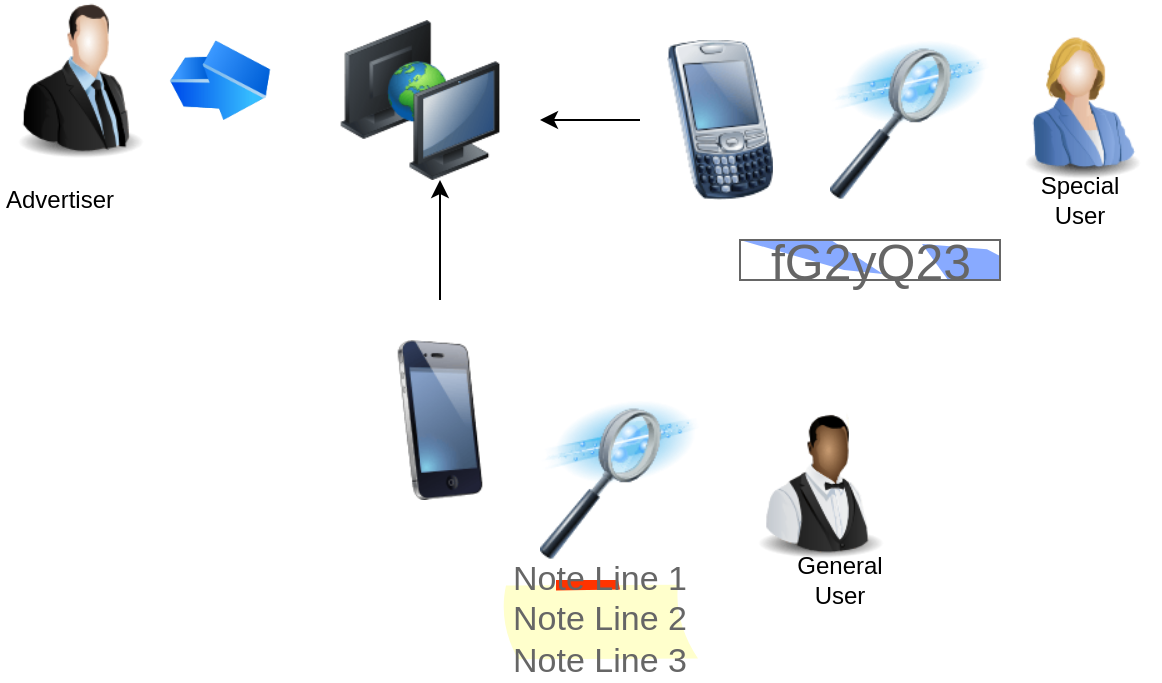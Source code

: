 <mxfile version="11.0.2" type="github"><diagram id="X4-5ucD_lSUSuuqeeIXU" name="Page-1"><mxGraphModel dx="1068" dy="450" grid="1" gridSize="10" guides="1" tooltips="1" connect="1" arrows="1" fold="1" page="1" pageScale="1" pageWidth="850" pageHeight="1100" math="0" shadow="0"><root><mxCell id="0"/><mxCell id="1" parent="0"/><mxCell id="3yfCXuV0gEKDbJb2uWQb-2" value="" style="image;html=1;labelBackgroundColor=#ffffff;image=img/lib/clip_art/people/Suit_Man_128x128.png" vertex="1" parent="1"><mxGeometry x="200" y="90" width="80" height="80" as="geometry"/></mxCell><mxCell id="3yfCXuV0gEKDbJb2uWQb-4" value="" style="image;html=1;labelBackgroundColor=#ffffff;image=img/lib/clip_art/finance/Arrow_Up_128x128.png;rotation=90;" vertex="1" parent="1"><mxGeometry x="290" y="100" width="40" height="60" as="geometry"/></mxCell><mxCell id="3yfCXuV0gEKDbJb2uWQb-11" style="edgeStyle=orthogonalEdgeStyle;rounded=0;orthogonalLoop=1;jettySize=auto;html=1;" edge="1" parent="1"><mxGeometry relative="1" as="geometry"><mxPoint x="420" y="180" as="targetPoint"/><mxPoint x="420" y="240" as="sourcePoint"/><Array as="points"><mxPoint x="420" y="180"/></Array></mxGeometry></mxCell><mxCell id="3yfCXuV0gEKDbJb2uWQb-9" value="" style="image;html=1;labelBackgroundColor=#ffffff;image=img/lib/clip_art/telecommunication/iPhone_128x128.png" vertex="1" parent="1"><mxGeometry x="380" y="260" width="80" height="80" as="geometry"/></mxCell><mxCell id="3yfCXuV0gEKDbJb2uWQb-12" style="edgeStyle=orthogonalEdgeStyle;rounded=0;orthogonalLoop=1;jettySize=auto;html=1;" edge="1" parent="1" source="3yfCXuV0gEKDbJb2uWQb-10"><mxGeometry relative="1" as="geometry"><mxPoint x="470" y="150" as="targetPoint"/></mxGeometry></mxCell><mxCell id="3yfCXuV0gEKDbJb2uWQb-10" value="" style="image;html=1;labelBackgroundColor=#ffffff;image=img/lib/clip_art/telecommunication/Palm_Treo_128x128.png" vertex="1" parent="1"><mxGeometry x="520" y="110" width="80" height="80" as="geometry"/></mxCell><mxCell id="3yfCXuV0gEKDbJb2uWQb-13" value="" style="image;html=1;labelBackgroundColor=#ffffff;image=img/lib/clip_art/people/Waiter_Black_128x128.png" vertex="1" parent="1"><mxGeometry x="570" y="290" width="80" height="80" as="geometry"/></mxCell><mxCell id="3yfCXuV0gEKDbJb2uWQb-14" value="" style="image;html=1;labelBackgroundColor=#ffffff;image=img/lib/clip_art/people/Suit_Woman_Blue_128x128.png" vertex="1" parent="1"><mxGeometry x="700" y="100" width="80" height="80" as="geometry"/></mxCell><mxCell id="3yfCXuV0gEKDbJb2uWQb-15" value="" style="image;html=1;labelBackgroundColor=#ffffff;image=img/lib/clip_art/computers/Data_Filtering_128x128.png" vertex="1" parent="1"><mxGeometry x="470" y="290" width="80" height="80" as="geometry"/></mxCell><mxCell id="3yfCXuV0gEKDbJb2uWQb-16" value="" style="image;html=1;labelBackgroundColor=#ffffff;image=img/lib/clip_art/computers/Data_Filtering_128x128.png" vertex="1" parent="1"><mxGeometry x="615" y="110" width="80" height="80" as="geometry"/></mxCell><mxCell id="3yfCXuV0gEKDbJb2uWQb-17" value="" style="image;html=1;labelBackgroundColor=#ffffff;image=img/lib/clip_art/computers/Network_2_128x128.png" vertex="1" parent="1"><mxGeometry x="370" y="100" width="80" height="80" as="geometry"/></mxCell><mxCell id="3yfCXuV0gEKDbJb2uWQb-18" value="fG2yQ23" style="strokeWidth=1;shadow=0;dashed=0;align=center;html=1;shape=mxgraph.mockup.text.captcha;fillColor=#ffffff;fontColor=#666666;fontSize=25;strokeColor=#666666;mainText=" vertex="1" parent="1"><mxGeometry x="570" y="210" width="130" height="20" as="geometry"/></mxCell><mxCell id="3yfCXuV0gEKDbJb2uWQb-19" value="Note Line 1&#10;Note Line 2&#10;Note Line 3" style="strokeWidth=1;shadow=0;dashed=0;align=center;html=1;shape=mxgraph.mockup.text.stickyNote;fontColor=#666666;mainText=;fontSize=17;whiteSpace=wrap;" vertex="1" parent="1"><mxGeometry x="450" y="380" width="100" height="40" as="geometry"/></mxCell><mxCell id="3yfCXuV0gEKDbJb2uWQb-20" value="Advertiser" style="text;html=1;strokeColor=none;fillColor=none;align=center;verticalAlign=middle;whiteSpace=wrap;rounded=0;" vertex="1" parent="1"><mxGeometry x="200" y="180" width="60" height="20" as="geometry"/></mxCell><mxCell id="3yfCXuV0gEKDbJb2uWQb-21" value="Special User" style="text;html=1;strokeColor=none;fillColor=none;align=center;verticalAlign=middle;whiteSpace=wrap;rounded=0;" vertex="1" parent="1"><mxGeometry x="705" y="180" width="70" height="20" as="geometry"/></mxCell><mxCell id="3yfCXuV0gEKDbJb2uWQb-22" value="General User" style="text;html=1;strokeColor=none;fillColor=none;align=center;verticalAlign=middle;whiteSpace=wrap;rounded=0;" vertex="1" parent="1"><mxGeometry x="600" y="370" width="40" height="20" as="geometry"/></mxCell><mxCell id="3yfCXuV0gEKDbJb2uWQb-28" value="" style="shape=image;html=1;verticalAlign=top;verticalLabelPosition=bottom;labelBackgroundColor=#ffffff;imageAspect=0;aspect=fixed;image=https://cdn2.iconfinder.com/data/icons/circle-icons-1/64/video-128.png" vertex="1" parent="1"><mxGeometry x="374" y="200" width="24" height="24" as="geometry"/></mxCell><mxCell id="3yfCXuV0gEKDbJb2uWQb-29" value="" style="shape=image;html=1;verticalAlign=top;verticalLabelPosition=bottom;labelBackgroundColor=#ffffff;imageAspect=0;aspect=fixed;image=https://cdn2.iconfinder.com/data/icons/circle-icons-1/64/video-128.png" vertex="1" parent="1"><mxGeometry x="481" y="160" width="29" height="29" as="geometry"/></mxCell></root></mxGraphModel></diagram></mxfile>
